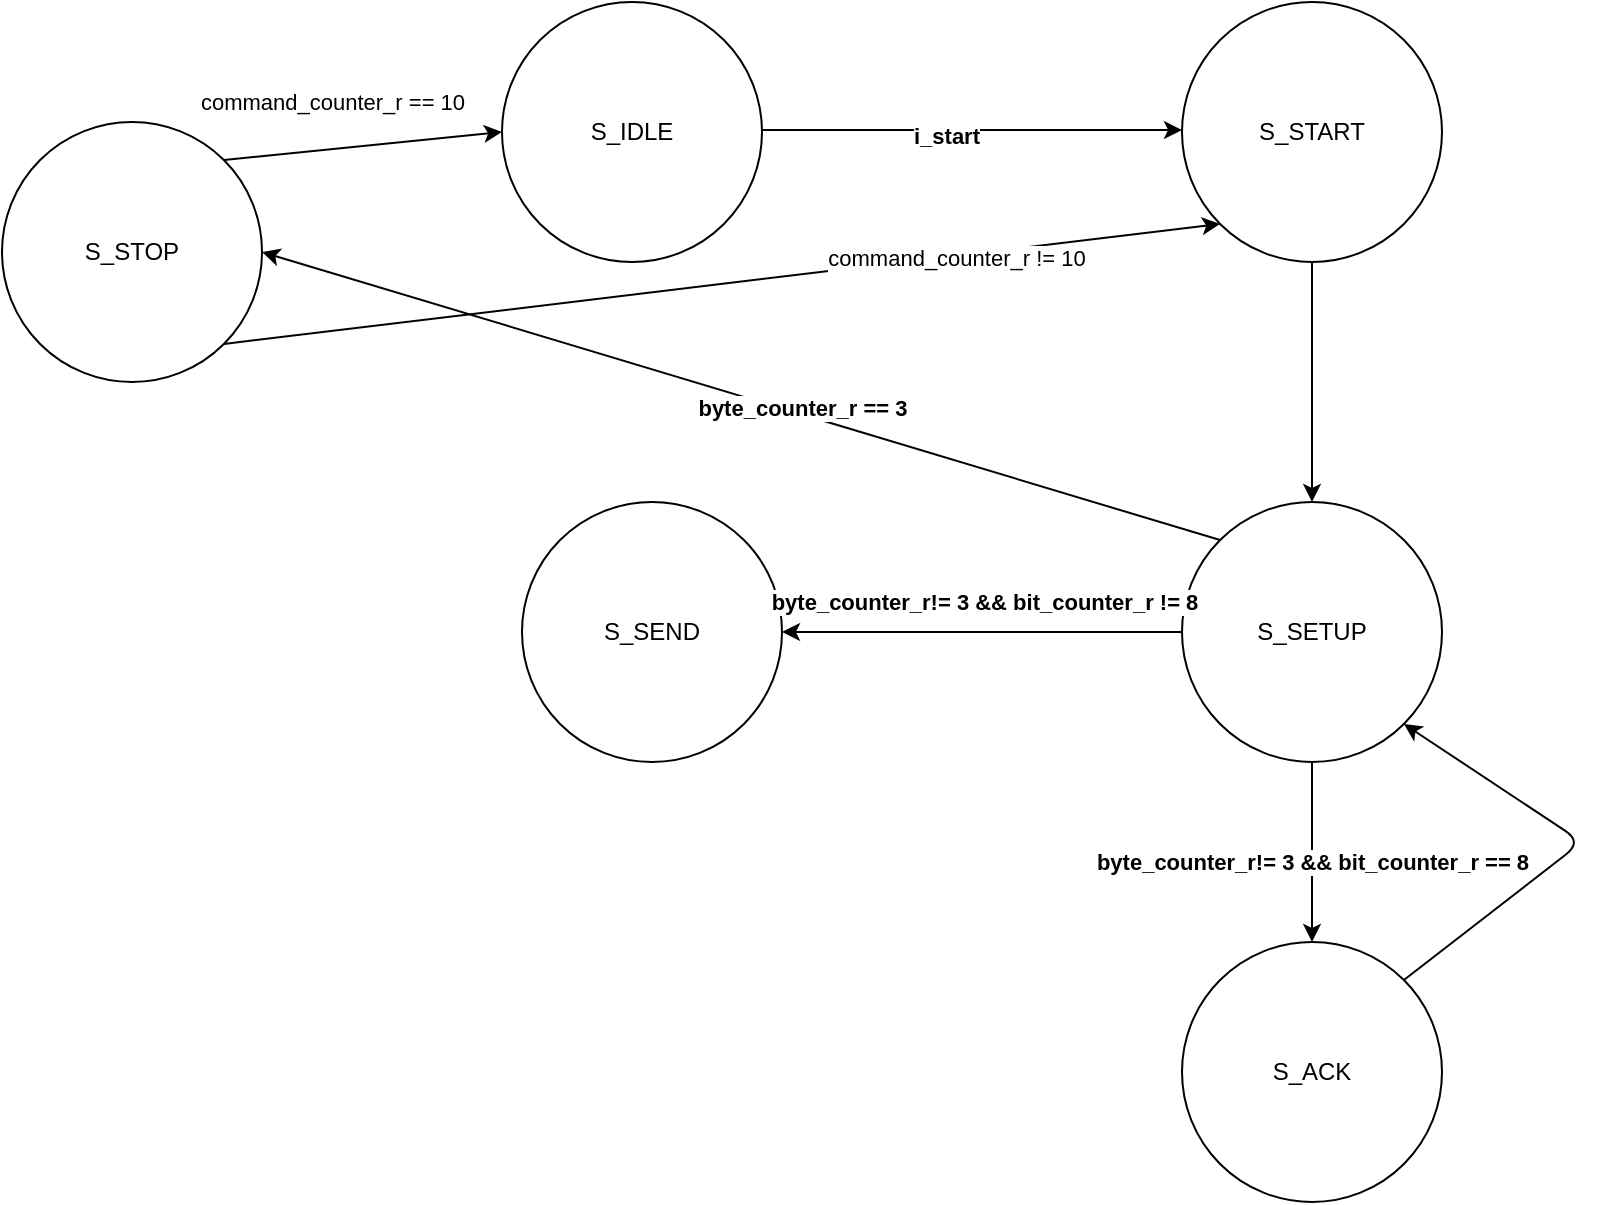 <mxfile>
    <diagram name="第 1 页" id="dQIl0Y4xzLzA5Zrj5Q_T">
        <mxGraphModel dx="1012" dy="883" grid="1" gridSize="10" guides="1" tooltips="1" connect="1" arrows="1" fold="1" page="1" pageScale="1" pageWidth="827" pageHeight="1169" math="0" shadow="0">
            <root>
                <mxCell id="0"/>
                <mxCell id="1" parent="0"/>
                <mxCell id="4" value="S_IDLE" style="ellipse;whiteSpace=wrap;html=1;aspect=fixed;" parent="1" vertex="1">
                    <mxGeometry x="280" y="350" width="130" height="130" as="geometry"/>
                </mxCell>
                <mxCell id="5" value="S_START" style="ellipse;whiteSpace=wrap;html=1;aspect=fixed;" parent="1" vertex="1">
                    <mxGeometry x="620" y="350" width="130" height="130" as="geometry"/>
                </mxCell>
                <mxCell id="9" value="S_SETUP" style="ellipse;whiteSpace=wrap;html=1;aspect=fixed;" parent="1" vertex="1">
                    <mxGeometry x="620" y="600" width="130" height="130" as="geometry"/>
                </mxCell>
                <mxCell id="10" value="" style="endArrow=classic;html=1;exitX=0.5;exitY=1;exitDx=0;exitDy=0;entryX=0.5;entryY=0;entryDx=0;entryDy=0;" parent="1" source="5" target="9" edge="1">
                    <mxGeometry width="50" height="50" relative="1" as="geometry">
                        <mxPoint x="720.002" y="469.038" as="sourcePoint"/>
                        <mxPoint x="968.078" y="469.038" as="targetPoint"/>
                        <Array as="points"/>
                    </mxGeometry>
                </mxCell>
                <mxCell id="14" value="" style="endArrow=classic;html=1;" parent="1" edge="1">
                    <mxGeometry width="50" height="50" relative="1" as="geometry">
                        <mxPoint x="410" y="414" as="sourcePoint"/>
                        <mxPoint x="620" y="414" as="targetPoint"/>
                        <Array as="points"/>
                    </mxGeometry>
                </mxCell>
                <mxCell id="15" value="&lt;b&gt;i_start&lt;/b&gt;" style="edgeLabel;html=1;align=center;verticalAlign=middle;resizable=0;points=[];" parent="14" vertex="1" connectable="0">
                    <mxGeometry x="-0.123" y="-3" relative="1" as="geometry">
                        <mxPoint as="offset"/>
                    </mxGeometry>
                </mxCell>
                <mxCell id="39" style="edgeStyle=none;html=1;exitX=1;exitY=0;exitDx=0;exitDy=0;entryX=0;entryY=0.5;entryDx=0;entryDy=0;" edge="1" parent="1" source="25" target="4">
                    <mxGeometry relative="1" as="geometry"/>
                </mxCell>
                <mxCell id="40" value="command_counter_r == 10" style="edgeLabel;html=1;align=center;verticalAlign=middle;resizable=0;points=[];" vertex="1" connectable="0" parent="39">
                    <mxGeometry x="-0.228" relative="1" as="geometry">
                        <mxPoint y="-24" as="offset"/>
                    </mxGeometry>
                </mxCell>
                <mxCell id="41" style="edgeStyle=none;html=1;exitX=1;exitY=1;exitDx=0;exitDy=0;entryX=0;entryY=1;entryDx=0;entryDy=0;" edge="1" parent="1" source="25" target="5">
                    <mxGeometry relative="1" as="geometry"/>
                </mxCell>
                <mxCell id="42" value="command_counter_r != 10" style="edgeLabel;html=1;align=center;verticalAlign=middle;resizable=0;points=[];" vertex="1" connectable="0" parent="41">
                    <mxGeometry x="0.468" y="-1" relative="1" as="geometry">
                        <mxPoint as="offset"/>
                    </mxGeometry>
                </mxCell>
                <mxCell id="25" value="S_STOP" style="ellipse;whiteSpace=wrap;html=1;aspect=fixed;" vertex="1" parent="1">
                    <mxGeometry x="30" y="410" width="130" height="130" as="geometry"/>
                </mxCell>
                <mxCell id="26" value="" style="endArrow=classic;html=1;exitX=0;exitY=0;exitDx=0;exitDy=0;entryX=1;entryY=0.5;entryDx=0;entryDy=0;" edge="1" parent="1" source="9" target="25">
                    <mxGeometry width="50" height="50" relative="1" as="geometry">
                        <mxPoint x="632.62" y="453.488" as="sourcePoint"/>
                        <mxPoint x="397.367" y="626.495" as="targetPoint"/>
                        <Array as="points"/>
                    </mxGeometry>
                </mxCell>
                <mxCell id="27" value="&lt;b&gt;byte_counter_r == 3&lt;/b&gt;" style="edgeLabel;html=1;align=center;verticalAlign=middle;resizable=0;points=[];" vertex="1" connectable="0" parent="26">
                    <mxGeometry x="-0.123" y="-3" relative="1" as="geometry">
                        <mxPoint as="offset"/>
                    </mxGeometry>
                </mxCell>
                <mxCell id="30" value="S_ACK" style="ellipse;whiteSpace=wrap;html=1;aspect=fixed;" vertex="1" parent="1">
                    <mxGeometry x="620" y="820" width="130" height="130" as="geometry"/>
                </mxCell>
                <mxCell id="31" value="S_SEND" style="ellipse;whiteSpace=wrap;html=1;aspect=fixed;" vertex="1" parent="1">
                    <mxGeometry x="290" y="600" width="130" height="130" as="geometry"/>
                </mxCell>
                <mxCell id="32" value="" style="endArrow=classic;html=1;exitX=0.5;exitY=1;exitDx=0;exitDy=0;entryX=0.5;entryY=0;entryDx=0;entryDy=0;" edge="1" parent="1" source="9" target="30">
                    <mxGeometry width="50" height="50" relative="1" as="geometry">
                        <mxPoint x="619.998" y="669.038" as="sourcePoint"/>
                        <mxPoint x="410.0" y="665" as="targetPoint"/>
                        <Array as="points"/>
                    </mxGeometry>
                </mxCell>
                <mxCell id="33" value="&lt;b&gt;byte_counter_r!= 3 &amp;amp;&amp;amp; bit_counter_r == 8&lt;/b&gt;" style="edgeLabel;html=1;align=center;verticalAlign=middle;resizable=0;points=[];" vertex="1" connectable="0" parent="32">
                    <mxGeometry x="-0.123" y="-3" relative="1" as="geometry">
                        <mxPoint x="3" y="10" as="offset"/>
                    </mxGeometry>
                </mxCell>
                <mxCell id="34" value="" style="endArrow=classic;html=1;exitX=0;exitY=0.5;exitDx=0;exitDy=0;entryX=1;entryY=0.5;entryDx=0;entryDy=0;" edge="1" parent="1" source="9" target="31">
                    <mxGeometry width="50" height="50" relative="1" as="geometry">
                        <mxPoint x="490" y="730" as="sourcePoint"/>
                        <mxPoint x="490" y="820" as="targetPoint"/>
                        <Array as="points"/>
                    </mxGeometry>
                </mxCell>
                <mxCell id="36" value="&lt;b&gt;byte_counter_r!= 3 &amp;amp;&amp;amp; bit_counter_r != 8&lt;/b&gt;" style="edgeLabel;html=1;align=center;verticalAlign=middle;resizable=0;points=[];" vertex="1" connectable="0" parent="34">
                    <mxGeometry x="0.169" y="-4" relative="1" as="geometry">
                        <mxPoint x="18" y="-11" as="offset"/>
                    </mxGeometry>
                </mxCell>
                <mxCell id="37" value="" style="endArrow=classic;html=1;exitX=1;exitY=0;exitDx=0;exitDy=0;entryX=1;entryY=1;entryDx=0;entryDy=0;" edge="1" parent="1" source="30" target="9">
                    <mxGeometry width="50" height="50" relative="1" as="geometry">
                        <mxPoint x="695" y="740" as="sourcePoint"/>
                        <mxPoint x="695" y="830" as="targetPoint"/>
                        <Array as="points">
                            <mxPoint x="820" y="770"/>
                        </Array>
                    </mxGeometry>
                </mxCell>
            </root>
        </mxGraphModel>
    </diagram>
</mxfile>